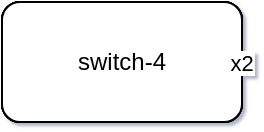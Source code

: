 <mxfile compressed="false" type="device">
    <diagram id="Page-1" name="Page-1">
      <mxGraphModel arrows="1" connect="1" dx="1360" dy="864" fold="1" grid="1" gridSize="10" guides="1" math="0" page="1" pageHeight="1169" pageScale="1" pageWidth="827" shadow="1" tooltips="1">
        <root>
          <mxCell id="0" />   
          <mxCell id="1" parent="0" />
        <object bottom_label="cisco WS-C6509" id="switch-1" label="switch-1" top_label="10.1.1.1">
      <mxCell parent="1" style="rounded=1;whiteSpace=wrap;html=1;" vertex="1">
          <mxGeometry as="geometry" height="60" width="120" x="200" y="150" />
      </mxCell>
    </object><object bottom_label="cisco WS-C6509" id="switch-2" label="switch-2" top_label="10.2.2.2">
      <mxCell parent="1" style="rounded=1;whiteSpace=wrap;html=1;" vertex="1">
          <mxGeometry as="geometry" height="60" width="120" x="200" y="150" />
      </mxCell>
    </object><object bottom_label="cisco WS-C3560-48TS" id="switch-3" label="switch-3" top_label="10.3.3.3">
      <mxCell parent="1" style="rounded=1;whiteSpace=wrap;html=1;" vertex="1">
          <mxGeometry as="geometry" height="60" width="120" x="200" y="150" />
      </mxCell>
    </object><object bottom_label="cisco WS-C3560-48TS" id="switch-4" label="switch-4" top_label="10.4.4.4">
      <mxCell parent="1" style="rounded=1;whiteSpace=wrap;html=1;" vertex="1">
          <mxGeometry as="geometry" height="60" width="120" x="200" y="150" />
      </mxCell>
    </object><object description="{&#10;    &quot;switch-1:Ge1/1&quot;: {&#10;        &quot;description&quot;: &quot;switch-3:Gi0/1&quot;,&#10;        &quot;is_l2&quot;: true,&#10;        &quot;l2_mode&quot;: &quot;trunk&quot;,&#10;        &quot;lag_id&quot;: &quot;11&quot;,&#10;        &quot;lag_mode&quot;: &quot;active&quot;,&#10;        &quot;mtu&quot;: &quot;9216&quot;,&#10;        &quot;trunk_vlans&quot;: &quot;101&quot;&#10;    },&#10;    &quot;switch-3:Ge0/1&quot;: {}&#10;}" id="6c9855a7f657e1b36f49ff33306a96fa" label="" source="switch-1" src_label="Ge1/1" target="switch-3" trgt_label="Ge0/1">
      <mxCell edge="1" parent="1" source="switch-1" style="endArrow=none;" target="switch-3">
          <mxGeometry as="geometry" relative="1" />
      </mxCell>
    </object><object description="{&#10;    &quot;switch-1:Ge1/2&quot;: {&#10;        &quot;description&quot;: &quot;SW4 Routing Peering&quot;,&#10;        &quot;ip&quot;: &quot;10.0.0.1 255.255.255.0&quot;,&#10;        &quot;vrf&quot;: &quot;VRF1&quot;&#10;    },&#10;    &quot;switch-4:Ge0/10&quot;: {}&#10;}" id="1a55473cf64b1d33fe9a470093808d0d" label="" source="switch-1" src_label="Ge1/2" target="switch-4" trgt_label="Ge0/10">
      <mxCell edge="1" parent="1" source="switch-1" style="endArrow=none;" target="switch-4">
          <mxGeometry as="geometry" relative="1" />
      </mxCell>
    </object><object description="{&#10;    &quot;grouped_links&quot;: {&#10;        &quot;switch-1:Ge4/6&quot;: &quot;switch-2:Ge1/5&quot;,&#10;        &quot;switch-1:Ge4/7&quot;: &quot;switch-2:Ge1/6&quot;&#10;    },&#10;    &quot;link-1&quot;: {&#10;        &quot;switch-1:Ge4/6&quot;: {&#10;            &quot;description&quot;: &quot;switch-2: trunk&quot;,&#10;            &quot;is_l2&quot;: true,&#10;            &quot;l2_mode&quot;: &quot;trunk&quot;,&#10;            &quot;lag_id&quot;: &quot;3&quot;,&#10;            &quot;lag_mode&quot;: &quot;active&quot;,&#10;            &quot;trunk_vlans&quot;: &quot;200,201,202,203,204,205&quot;&#10;        },&#10;        &quot;switch-2:Ge1/5&quot;: {&#10;            &quot;description&quot;: &quot;switch-1: trunk&quot;,&#10;            &quot;is_l2&quot;: true,&#10;            &quot;l2_mode&quot;: &quot;trunk&quot;,&#10;            &quot;lag_id&quot;: &quot;3&quot;,&#10;            &quot;lag_mode&quot;: &quot;active&quot;,&#10;            &quot;trunk_vlans&quot;: &quot;200,201,202,203,204,205&quot;&#10;        }&#10;    },&#10;    &quot;link-2&quot;: {&#10;        &quot;switch-1:Ge4/7&quot;: {&#10;            &quot;description&quot;: &quot;switch-2: trunk&quot;,&#10;            &quot;is_l2&quot;: true,&#10;            &quot;l2_mode&quot;: &quot;trunk&quot;,&#10;            &quot;lag_id&quot;: &quot;3&quot;,&#10;            &quot;lag_mode&quot;: &quot;active&quot;,&#10;            &quot;trunk_vlans&quot;: &quot;200,201,202,203,204,205&quot;&#10;        },&#10;        &quot;switch-2:Ge1/6&quot;: {&#10;            &quot;description&quot;: &quot;switch-1: trunk&quot;,&#10;            &quot;is_l2&quot;: true,&#10;            &quot;l2_mode&quot;: &quot;trunk&quot;,&#10;            &quot;lag_id&quot;: &quot;3&quot;,&#10;            &quot;lag_mode&quot;: &quot;active&quot;,&#10;            &quot;trunk_vlans&quot;: &quot;200,201,202,203,204,205&quot;&#10;        }&#10;    }&#10;}" id="5e3ff9a3c7ed75ffea0584c7e2cba6f9" label="x2" source="switch-1" target="switch-2">
      <mxCell edge="1" parent="1" source="switch-1" style="endArrow=none;" target="switch-2">
          <mxGeometry as="geometry" relative="1" />
      </mxCell>
    </object></root>
      </mxGraphModel>
    </diagram></mxfile>